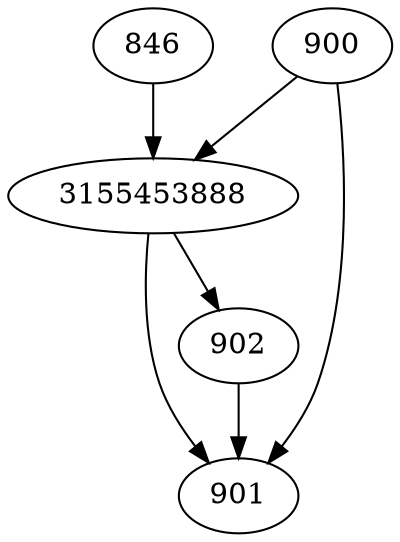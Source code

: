 strict digraph  {
3155453888;
900;
901;
902;
846;
3155453888 -> 901;
3155453888 -> 902;
900 -> 3155453888;
900 -> 901;
902 -> 901;
846 -> 3155453888;
}

